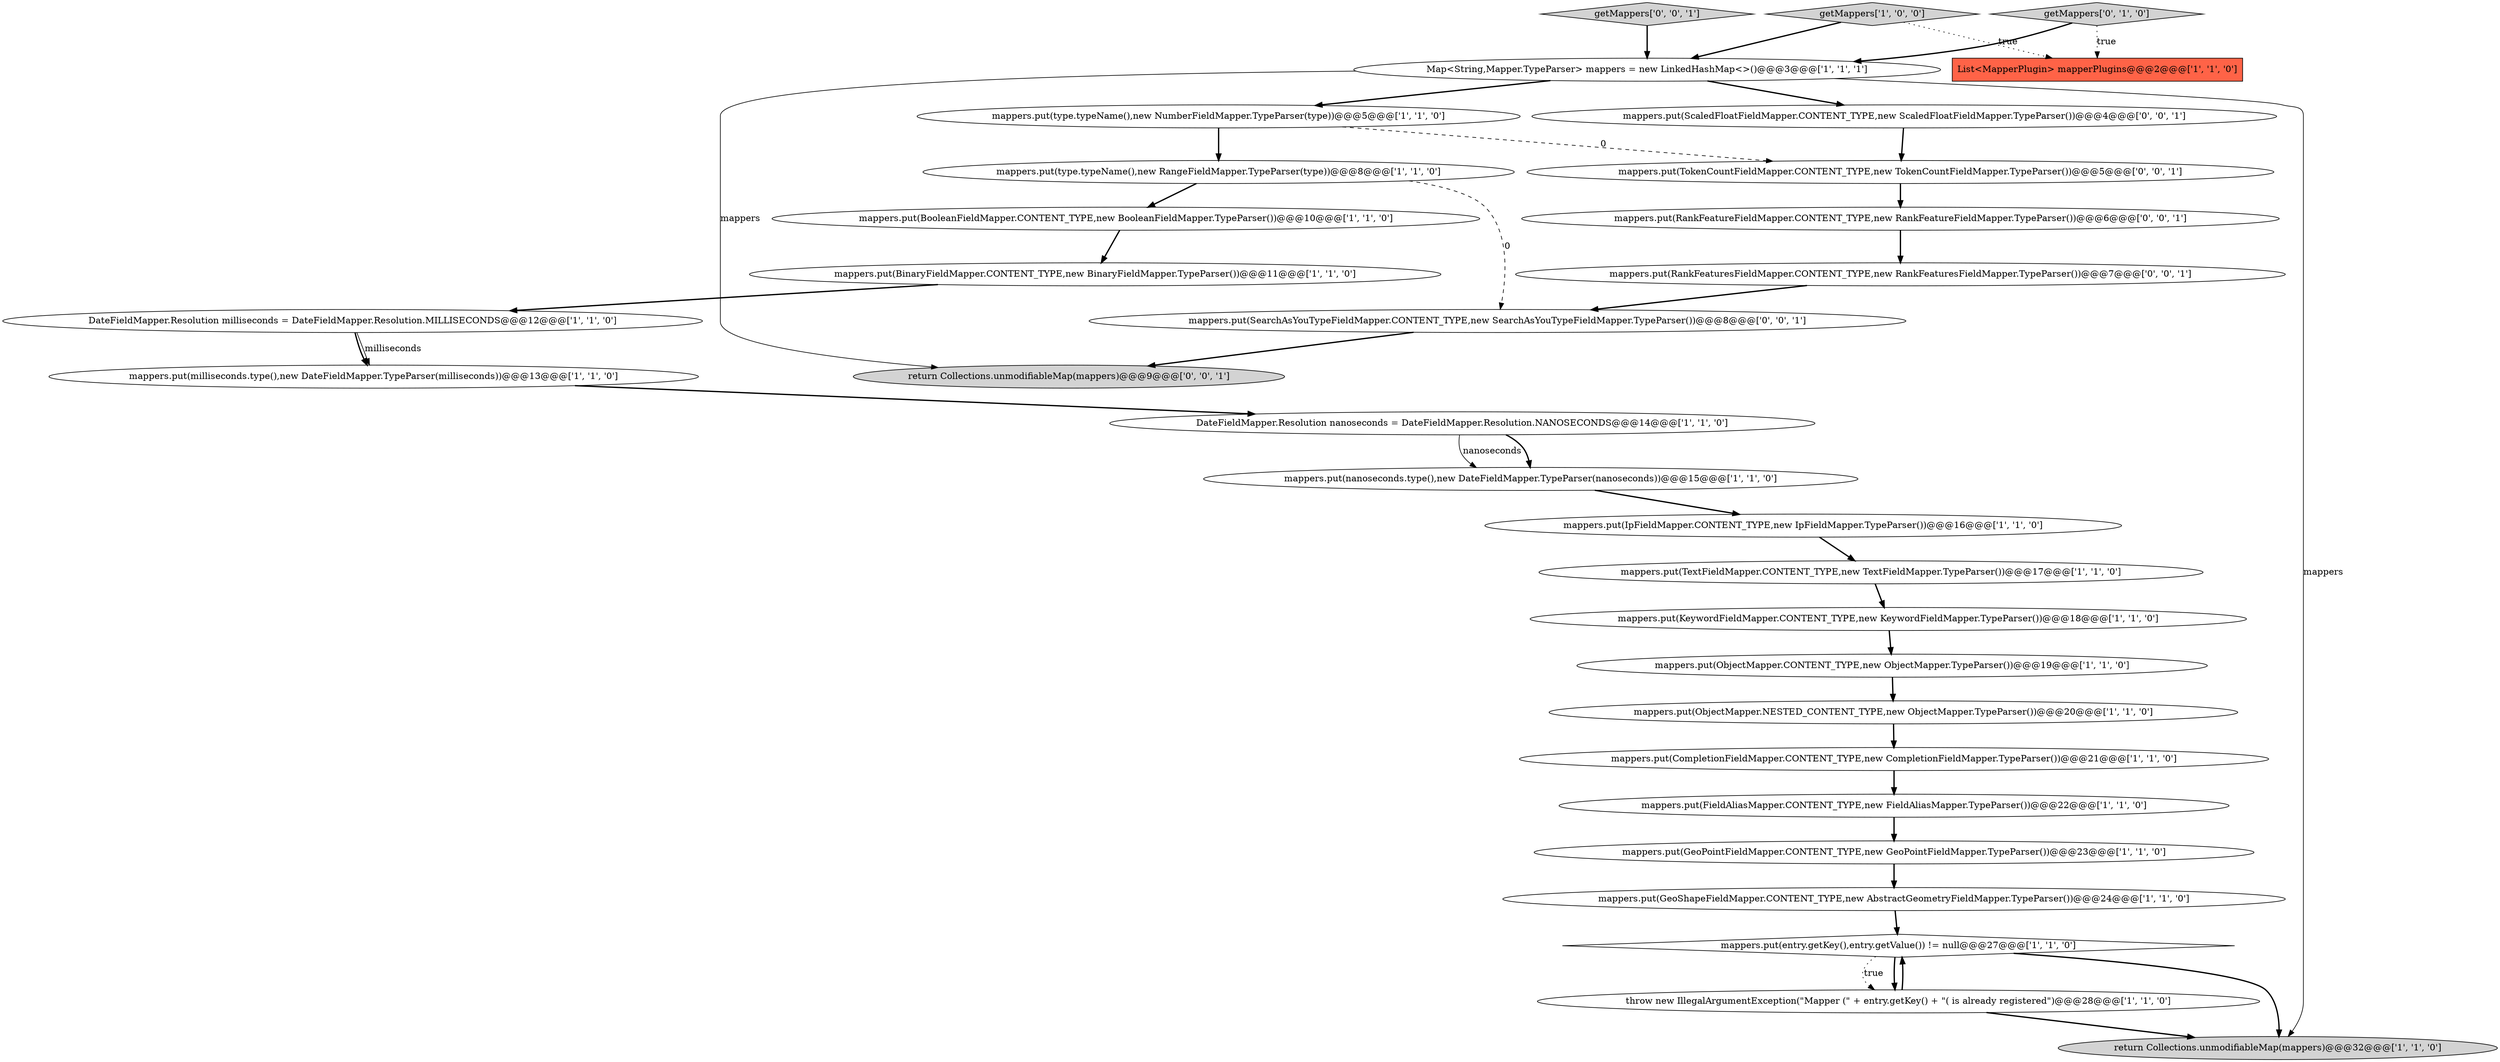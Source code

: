 digraph {
23 [style = filled, label = "getMappers['0', '1', '0']", fillcolor = lightgray, shape = diamond image = "AAA0AAABBB2BBB"];
3 [style = filled, label = "mappers.put(type.typeName(),new NumberFieldMapper.TypeParser(type))@@@5@@@['1', '1', '0']", fillcolor = white, shape = ellipse image = "AAA0AAABBB1BBB"];
1 [style = filled, label = "mappers.put(type.typeName(),new RangeFieldMapper.TypeParser(type))@@@8@@@['1', '1', '0']", fillcolor = white, shape = ellipse image = "AAA0AAABBB1BBB"];
10 [style = filled, label = "mappers.put(FieldAliasMapper.CONTENT_TYPE,new FieldAliasMapper.TypeParser())@@@22@@@['1', '1', '0']", fillcolor = white, shape = ellipse image = "AAA0AAABBB1BBB"];
6 [style = filled, label = "mappers.put(BinaryFieldMapper.CONTENT_TYPE,new BinaryFieldMapper.TypeParser())@@@11@@@['1', '1', '0']", fillcolor = white, shape = ellipse image = "AAA0AAABBB1BBB"];
17 [style = filled, label = "mappers.put(GeoPointFieldMapper.CONTENT_TYPE,new GeoPointFieldMapper.TypeParser())@@@23@@@['1', '1', '0']", fillcolor = white, shape = ellipse image = "AAA0AAABBB1BBB"];
20 [style = filled, label = "mappers.put(ObjectMapper.NESTED_CONTENT_TYPE,new ObjectMapper.TypeParser())@@@20@@@['1', '1', '0']", fillcolor = white, shape = ellipse image = "AAA0AAABBB1BBB"];
21 [style = filled, label = "mappers.put(GeoShapeFieldMapper.CONTENT_TYPE,new AbstractGeometryFieldMapper.TypeParser())@@@24@@@['1', '1', '0']", fillcolor = white, shape = ellipse image = "AAA0AAABBB1BBB"];
15 [style = filled, label = "mappers.put(TextFieldMapper.CONTENT_TYPE,new TextFieldMapper.TypeParser())@@@17@@@['1', '1', '0']", fillcolor = white, shape = ellipse image = "AAA0AAABBB1BBB"];
9 [style = filled, label = "mappers.put(CompletionFieldMapper.CONTENT_TYPE,new CompletionFieldMapper.TypeParser())@@@21@@@['1', '1', '0']", fillcolor = white, shape = ellipse image = "AAA0AAABBB1BBB"];
18 [style = filled, label = "throw new IllegalArgumentException(\"Mapper (\" + entry.getKey() + \"( is already registered\")@@@28@@@['1', '1', '0']", fillcolor = white, shape = ellipse image = "AAA0AAABBB1BBB"];
7 [style = filled, label = "mappers.put(nanoseconds.type(),new DateFieldMapper.TypeParser(nanoseconds))@@@15@@@['1', '1', '0']", fillcolor = white, shape = ellipse image = "AAA0AAABBB1BBB"];
5 [style = filled, label = "DateFieldMapper.Resolution milliseconds = DateFieldMapper.Resolution.MILLISECONDS@@@12@@@['1', '1', '0']", fillcolor = white, shape = ellipse image = "AAA0AAABBB1BBB"];
28 [style = filled, label = "return Collections.unmodifiableMap(mappers)@@@9@@@['0', '0', '1']", fillcolor = lightgray, shape = ellipse image = "AAA0AAABBB3BBB"];
27 [style = filled, label = "getMappers['0', '0', '1']", fillcolor = lightgray, shape = diamond image = "AAA0AAABBB3BBB"];
12 [style = filled, label = "List<MapperPlugin> mapperPlugins@@@2@@@['1', '1', '0']", fillcolor = tomato, shape = box image = "AAA0AAABBB1BBB"];
4 [style = filled, label = "mappers.put(IpFieldMapper.CONTENT_TYPE,new IpFieldMapper.TypeParser())@@@16@@@['1', '1', '0']", fillcolor = white, shape = ellipse image = "AAA0AAABBB1BBB"];
8 [style = filled, label = "DateFieldMapper.Resolution nanoseconds = DateFieldMapper.Resolution.NANOSECONDS@@@14@@@['1', '1', '0']", fillcolor = white, shape = ellipse image = "AAA0AAABBB1BBB"];
24 [style = filled, label = "mappers.put(TokenCountFieldMapper.CONTENT_TYPE,new TokenCountFieldMapper.TypeParser())@@@5@@@['0', '0', '1']", fillcolor = white, shape = ellipse image = "AAA0AAABBB3BBB"];
26 [style = filled, label = "mappers.put(ScaledFloatFieldMapper.CONTENT_TYPE,new ScaledFloatFieldMapper.TypeParser())@@@4@@@['0', '0', '1']", fillcolor = white, shape = ellipse image = "AAA0AAABBB3BBB"];
19 [style = filled, label = "mappers.put(KeywordFieldMapper.CONTENT_TYPE,new KeywordFieldMapper.TypeParser())@@@18@@@['1', '1', '0']", fillcolor = white, shape = ellipse image = "AAA0AAABBB1BBB"];
0 [style = filled, label = "mappers.put(entry.getKey(),entry.getValue()) != null@@@27@@@['1', '1', '0']", fillcolor = white, shape = diamond image = "AAA0AAABBB1BBB"];
14 [style = filled, label = "Map<String,Mapper.TypeParser> mappers = new LinkedHashMap<>()@@@3@@@['1', '1', '1']", fillcolor = white, shape = ellipse image = "AAA0AAABBB1BBB"];
29 [style = filled, label = "mappers.put(RankFeatureFieldMapper.CONTENT_TYPE,new RankFeatureFieldMapper.TypeParser())@@@6@@@['0', '0', '1']", fillcolor = white, shape = ellipse image = "AAA0AAABBB3BBB"];
2 [style = filled, label = "getMappers['1', '0', '0']", fillcolor = lightgray, shape = diamond image = "AAA0AAABBB1BBB"];
13 [style = filled, label = "mappers.put(milliseconds.type(),new DateFieldMapper.TypeParser(milliseconds))@@@13@@@['1', '1', '0']", fillcolor = white, shape = ellipse image = "AAA0AAABBB1BBB"];
11 [style = filled, label = "mappers.put(BooleanFieldMapper.CONTENT_TYPE,new BooleanFieldMapper.TypeParser())@@@10@@@['1', '1', '0']", fillcolor = white, shape = ellipse image = "AAA0AAABBB1BBB"];
16 [style = filled, label = "mappers.put(ObjectMapper.CONTENT_TYPE,new ObjectMapper.TypeParser())@@@19@@@['1', '1', '0']", fillcolor = white, shape = ellipse image = "AAA0AAABBB1BBB"];
25 [style = filled, label = "mappers.put(SearchAsYouTypeFieldMapper.CONTENT_TYPE,new SearchAsYouTypeFieldMapper.TypeParser())@@@8@@@['0', '0', '1']", fillcolor = white, shape = ellipse image = "AAA0AAABBB3BBB"];
22 [style = filled, label = "return Collections.unmodifiableMap(mappers)@@@32@@@['1', '1', '0']", fillcolor = lightgray, shape = ellipse image = "AAA0AAABBB1BBB"];
30 [style = filled, label = "mappers.put(RankFeaturesFieldMapper.CONTENT_TYPE,new RankFeaturesFieldMapper.TypeParser())@@@7@@@['0', '0', '1']", fillcolor = white, shape = ellipse image = "AAA0AAABBB3BBB"];
29->30 [style = bold, label=""];
27->14 [style = bold, label=""];
26->24 [style = bold, label=""];
1->25 [style = dashed, label="0"];
14->22 [style = solid, label="mappers"];
14->3 [style = bold, label=""];
10->17 [style = bold, label=""];
17->21 [style = bold, label=""];
18->22 [style = bold, label=""];
0->22 [style = bold, label=""];
3->24 [style = dashed, label="0"];
15->19 [style = bold, label=""];
8->7 [style = solid, label="nanoseconds"];
11->6 [style = bold, label=""];
30->25 [style = bold, label=""];
14->26 [style = bold, label=""];
5->13 [style = bold, label=""];
3->1 [style = bold, label=""];
1->11 [style = bold, label=""];
19->16 [style = bold, label=""];
25->28 [style = bold, label=""];
14->28 [style = solid, label="mappers"];
7->4 [style = bold, label=""];
6->5 [style = bold, label=""];
2->12 [style = dotted, label="true"];
23->14 [style = bold, label=""];
0->18 [style = dotted, label="true"];
16->20 [style = bold, label=""];
8->7 [style = bold, label=""];
2->14 [style = bold, label=""];
20->9 [style = bold, label=""];
13->8 [style = bold, label=""];
5->13 [style = solid, label="milliseconds"];
4->15 [style = bold, label=""];
21->0 [style = bold, label=""];
24->29 [style = bold, label=""];
0->18 [style = bold, label=""];
9->10 [style = bold, label=""];
18->0 [style = bold, label=""];
23->12 [style = dotted, label="true"];
}
